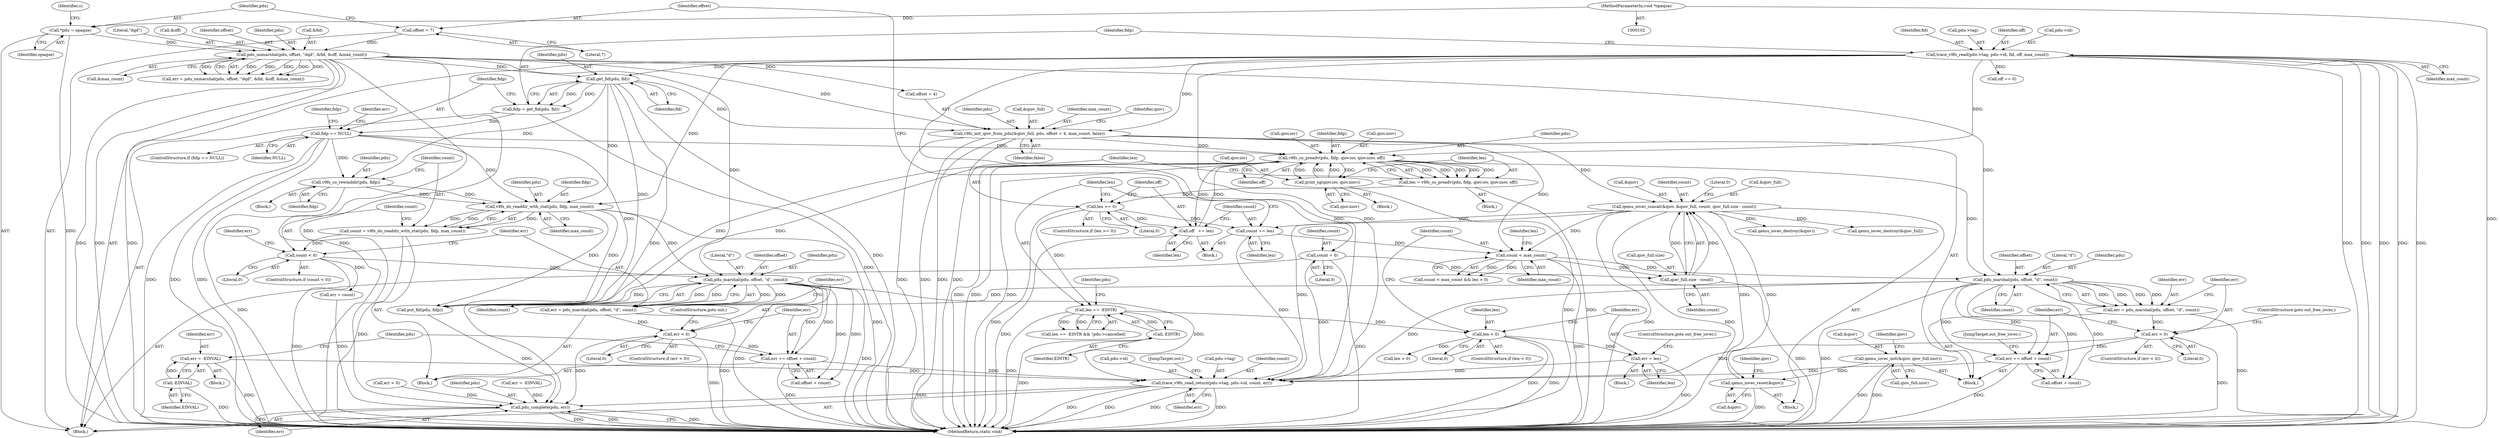 digraph "0_qemu_e95c9a493a5a8d6f969e86c9f19f80ffe6587e19@API" {
"1000363" [label="(Call,trace_v9fs_read_return(pdu->tag, pdu->id, count, err))"];
"1000149" [label="(Call,trace_v9fs_read(pdu->tag, pdu->id, fid, off, max_count))"];
"1000253" [label="(Call,qemu_iovec_concat(&qiov, &qiov_full, count, qiov_full.size - count))"];
"1000250" [label="(Call,qemu_iovec_reset(&qiov))"];
"1000242" [label="(Call,qemu_iovec_init(&qiov, qiov_full.niov))"];
"1000233" [label="(Call,v9fs_init_qiov_from_pdu(&qiov_full, pdu, offset + 4, max_count, false))"];
"1000161" [label="(Call,get_fid(pdu, fid))"];
"1000133" [label="(Call,pdu_unmarshal(pdu, offset, \"dqd\", &fid, &off, &max_count))"];
"1000122" [label="(Call,*pdu = opaque)"];
"1000103" [label="(MethodParameterIn,void *opaque)"];
"1000116" [label="(Call,offset = 7)"];
"1000259" [label="(Call,qiov_full.size - count)"];
"1000318" [label="(Call,count < max_count)"];
"1000296" [label="(Call,count += len)"];
"1000289" [label="(Call,len >= 0)"];
"1000276" [label="(Call,len = v9fs_co_preadv(pdu, fidp, qiov.iov, qiov.niov, off))"];
"1000278" [label="(Call,v9fs_co_preadv(pdu, fidp, qiov.iov, qiov.niov, off))"];
"1000165" [label="(Call,fidp == NULL)"];
"1000159" [label="(Call,fidp = get_fid(pdu, fid))"];
"1000267" [label="(Call,print_sg(qiov.iov, qiov.niov))"];
"1000293" [label="(Call,off   += len)"];
"1000112" [label="(Call,count = 0)"];
"1000326" [label="(Call,pdu_marshal(pdu, offset, \"d\", count))"];
"1000206" [label="(Call,pdu_marshal(pdu, offset, \"d\", count))"];
"1000191" [label="(Call,v9fs_do_readdir_with_stat(pdu, fidp, max_count))"];
"1000186" [label="(Call,v9fs_co_rewinddir(pdu, fidp))"];
"1000196" [label="(Call,count < 0)"];
"1000189" [label="(Call,count = v9fs_do_readdir_with_stat(pdu, fidp, max_count))"];
"1000332" [label="(Call,err < 0)"];
"1000324" [label="(Call,err = pdu_marshal(pdu, offset, \"d\", count))"];
"1000359" [label="(Call,err = -EINVAL)"];
"1000361" [label="(Call,-EINVAL)"];
"1000313" [label="(Call,err = len)"];
"1000309" [label="(Call,len < 0)"];
"1000300" [label="(Call,len == -EINTR)"];
"1000302" [label="(Call,-EINTR)"];
"1000217" [label="(Call,err += offset + count)"];
"1000212" [label="(Call,err < 0)"];
"1000204" [label="(Call,err = pdu_marshal(pdu, offset, \"d\", count))"];
"1000337" [label="(Call,err += offset + count)"];
"1000377" [label="(Call,pdu_complete(pdu, err))"];
"1000258" [label="(Identifier,count)"];
"1000251" [label="(Call,&qiov)"];
"1000170" [label="(Identifier,err)"];
"1000136" [label="(Literal,\"dqd\")"];
"1000364" [label="(Call,pdu->tag)"];
"1000139" [label="(Call,&off)"];
"1000192" [label="(Identifier,pdu)"];
"1000213" [label="(Identifier,err)"];
"1000260" [label="(Call,qiov_full.size)"];
"1000249" [label="(Block,)"];
"1000189" [label="(Call,count = v9fs_do_readdir_with_stat(pdu, fidp, max_count))"];
"1000103" [label="(MethodParameterIn,void *opaque)"];
"1000298" [label="(Identifier,len)"];
"1000378" [label="(Identifier,pdu)"];
"1000290" [label="(Identifier,len)"];
"1000169" [label="(Call,err = -EINVAL)"];
"1000193" [label="(Identifier,fidp)"];
"1000212" [label="(Call,err < 0)"];
"1000296" [label="(Call,count += len)"];
"1000122" [label="(Call,*pdu = opaque)"];
"1000326" [label="(Call,pdu_marshal(pdu, offset, \"d\", count))"];
"1000114" [label="(Literal,0)"];
"1000135" [label="(Identifier,offset)"];
"1000124" [label="(Identifier,opaque)"];
"1000263" [label="(Identifier,count)"];
"1000313" [label="(Call,err = len)"];
"1000201" [label="(Identifier,err)"];
"1000316" [label="(ControlStructure,goto out_free_iovec;)"];
"1000163" [label="(Identifier,fid)"];
"1000164" [label="(ControlStructure,if (fidp == NULL))"];
"1000266" [label="(Block,)"];
"1000250" [label="(Call,qemu_iovec_reset(&qiov))"];
"1000186" [label="(Call,v9fs_co_rewinddir(pdu, fidp))"];
"1000380" [label="(MethodReturn,static void)"];
"1000182" [label="(Call,off == 0)"];
"1000162" [label="(Identifier,pdu)"];
"1000300" [label="(Call,len == -EINTR)"];
"1000209" [label="(Literal,\"d\")"];
"1000229" [label="(Block,)"];
"1000195" [label="(ControlStructure,if (count < 0))"];
"1000206" [label="(Call,pdu_marshal(pdu, offset, \"d\", count))"];
"1000370" [label="(Identifier,count)"];
"1000319" [label="(Identifier,count)"];
"1000208" [label="(Identifier,offset)"];
"1000141" [label="(Call,&max_count)"];
"1000295" [label="(Identifier,len)"];
"1000134" [label="(Identifier,pdu)"];
"1000244" [label="(Identifier,qiov)"];
"1000252" [label="(Identifier,qiov)"];
"1000198" [label="(Literal,0)"];
"1000361" [label="(Call,-EINVAL)"];
"1000363" [label="(Call,trace_v9fs_read_return(pdu->tag, pdu->id, count, err))"];
"1000330" [label="(Identifier,count)"];
"1000291" [label="(Literal,0)"];
"1000116" [label="(Call,offset = 7)"];
"1000276" [label="(Call,len = v9fs_co_preadv(pdu, fidp, qiov.iov, qiov.niov, off))"];
"1000271" [label="(Call,qiov.niov)"];
"1000255" [label="(Identifier,qiov)"];
"1000371" [label="(Identifier,err)"];
"1000211" [label="(ControlStructure,if (err < 0))"];
"1000338" [label="(Identifier,err)"];
"1000325" [label="(Identifier,err)"];
"1000243" [label="(Call,&qiov)"];
"1000322" [label="(Identifier,len)"];
"1000153" [label="(Call,pdu->id)"];
"1000365" [label="(Identifier,pdu)"];
"1000331" [label="(ControlStructure,if (err < 0))"];
"1000149" [label="(Call,trace_v9fs_read(pdu->tag, pdu->id, fid, off, max_count))"];
"1000196" [label="(Call,count < 0)"];
"1000358" [label="(Block,)"];
"1000160" [label="(Identifier,fidp)"];
"1000185" [label="(Block,)"];
"1000245" [label="(Call,qiov_full.niov)"];
"1000280" [label="(Identifier,fidp)"];
"1000158" [label="(Identifier,max_count)"];
"1000293" [label="(Call,off   += len)"];
"1000166" [label="(Identifier,fidp)"];
"1000253" [label="(Call,qemu_iovec_concat(&qiov, &qiov_full, count, qiov_full.size - count))"];
"1000131" [label="(Call,err = pdu_unmarshal(pdu, offset, \"dqd\", &fid, &off, &max_count))"];
"1000191" [label="(Call,v9fs_do_readdir_with_stat(pdu, fidp, max_count))"];
"1000219" [label="(Call,offset + count)"];
"1000379" [label="(Identifier,err)"];
"1000310" [label="(Identifier,len)"];
"1000194" [label="(Identifier,max_count)"];
"1000137" [label="(Call,&fid)"];
"1000161" [label="(Call,get_fid(pdu, fid))"];
"1000333" [label="(Identifier,err)"];
"1000360" [label="(Identifier,err)"];
"1000317" [label="(Call,count < max_count && len > 0)"];
"1000177" [label="(Identifier,fidp)"];
"1000367" [label="(Call,pdu->id)"];
"1000306" [label="(Identifier,pdu)"];
"1000236" [label="(Identifier,pdu)"];
"1000117" [label="(Identifier,offset)"];
"1000159" [label="(Call,fidp = get_fid(pdu, fid))"];
"1000167" [label="(Identifier,NULL)"];
"1000321" [label="(Call,len > 0)"];
"1000190" [label="(Identifier,count)"];
"1000237" [label="(Call,offset + 4)"];
"1000113" [label="(Identifier,count)"];
"1000265" [label="(Literal,0)"];
"1000112" [label="(Call,count = 0)"];
"1000187" [label="(Identifier,pdu)"];
"1000278" [label="(Call,v9fs_co_preadv(pdu, fidp, qiov.iov, qiov.niov, off))"];
"1000127" [label="(Identifier,s)"];
"1000188" [label="(Identifier,fidp)"];
"1000204" [label="(Call,err = pdu_marshal(pdu, offset, \"d\", count))"];
"1000210" [label="(Identifier,count)"];
"1000328" [label="(Identifier,offset)"];
"1000256" [label="(Call,&qiov_full)"];
"1000156" [label="(Identifier,fid)"];
"1000118" [label="(Literal,7)"];
"1000289" [label="(Call,len >= 0)"];
"1000242" [label="(Call,qemu_iovec_init(&qiov, qiov_full.niov))"];
"1000294" [label="(Identifier,off)"];
"1000297" [label="(Identifier,count)"];
"1000359" [label="(Call,err = -EINVAL)"];
"1000234" [label="(Call,&qiov_full)"];
"1000292" [label="(Block,)"];
"1000287" [label="(Identifier,off)"];
"1000207" [label="(Identifier,pdu)"];
"1000150" [label="(Call,pdu->tag)"];
"1000157" [label="(Identifier,off)"];
"1000334" [label="(Literal,0)"];
"1000205" [label="(Identifier,err)"];
"1000343" [label="(Call,qemu_iovec_destroy(&qiov))"];
"1000284" [label="(Call,qiov.niov)"];
"1000324" [label="(Call,err = pdu_marshal(pdu, offset, \"d\", count))"];
"1000104" [label="(Block,)"];
"1000133" [label="(Call,pdu_unmarshal(pdu, offset, \"dqd\", &fid, &off, &max_count))"];
"1000339" [label="(Call,offset + count)"];
"1000218" [label="(Identifier,err)"];
"1000233" [label="(Call,v9fs_init_qiov_from_pdu(&qiov_full, pdu, offset + 4, max_count, false))"];
"1000267" [label="(Call,print_sg(qiov.iov, qiov.niov))"];
"1000216" [label="(ControlStructure,goto out;)"];
"1000342" [label="(JumpTarget,out_free_iovec:)"];
"1000311" [label="(Literal,0)"];
"1000312" [label="(Block,)"];
"1000315" [label="(Identifier,len)"];
"1000320" [label="(Identifier,max_count)"];
"1000279" [label="(Identifier,pdu)"];
"1000240" [label="(Identifier,max_count)"];
"1000302" [label="(Call,-EINTR)"];
"1000288" [label="(ControlStructure,if (len >= 0))"];
"1000318" [label="(Call,count < max_count)"];
"1000217" [label="(Call,err += offset + count)"];
"1000144" [label="(Call,err < 0)"];
"1000268" [label="(Call,qiov.iov)"];
"1000275" [label="(Block,)"];
"1000346" [label="(Call,qemu_iovec_destroy(&qiov_full))"];
"1000303" [label="(Identifier,EINTR)"];
"1000197" [label="(Identifier,count)"];
"1000372" [label="(JumpTarget,out:)"];
"1000299" [label="(Call,len == -EINTR && !pdu->cancelled)"];
"1000259" [label="(Call,qiov_full.size - count)"];
"1000329" [label="(Literal,\"d\")"];
"1000254" [label="(Call,&qiov)"];
"1000165" [label="(Call,fidp == NULL)"];
"1000277" [label="(Identifier,len)"];
"1000336" [label="(ControlStructure,goto out_free_iovec;)"];
"1000241" [label="(Identifier,false)"];
"1000281" [label="(Call,qiov.iov)"];
"1000309" [label="(Call,len < 0)"];
"1000200" [label="(Call,err = count)"];
"1000301" [label="(Identifier,len)"];
"1000214" [label="(Literal,0)"];
"1000377" [label="(Call,pdu_complete(pdu, err))"];
"1000314" [label="(Identifier,err)"];
"1000337" [label="(Call,err += offset + count)"];
"1000123" [label="(Identifier,pdu)"];
"1000180" [label="(Block,)"];
"1000373" [label="(Call,put_fid(pdu, fidp))"];
"1000362" [label="(Identifier,EINVAL)"];
"1000332" [label="(Call,err < 0)"];
"1000308" [label="(ControlStructure,if (len < 0))"];
"1000327" [label="(Identifier,pdu)"];
"1000363" -> "1000104"  [label="AST: "];
"1000363" -> "1000371"  [label="CFG: "];
"1000364" -> "1000363"  [label="AST: "];
"1000367" -> "1000363"  [label="AST: "];
"1000370" -> "1000363"  [label="AST: "];
"1000371" -> "1000363"  [label="AST: "];
"1000372" -> "1000363"  [label="CFG: "];
"1000363" -> "1000380"  [label="DDG: "];
"1000363" -> "1000380"  [label="DDG: "];
"1000363" -> "1000380"  [label="DDG: "];
"1000363" -> "1000380"  [label="DDG: "];
"1000149" -> "1000363"  [label="DDG: "];
"1000149" -> "1000363"  [label="DDG: "];
"1000253" -> "1000363"  [label="DDG: "];
"1000326" -> "1000363"  [label="DDG: "];
"1000296" -> "1000363"  [label="DDG: "];
"1000112" -> "1000363"  [label="DDG: "];
"1000206" -> "1000363"  [label="DDG: "];
"1000332" -> "1000363"  [label="DDG: "];
"1000359" -> "1000363"  [label="DDG: "];
"1000313" -> "1000363"  [label="DDG: "];
"1000217" -> "1000363"  [label="DDG: "];
"1000337" -> "1000363"  [label="DDG: "];
"1000363" -> "1000377"  [label="DDG: "];
"1000149" -> "1000104"  [label="AST: "];
"1000149" -> "1000158"  [label="CFG: "];
"1000150" -> "1000149"  [label="AST: "];
"1000153" -> "1000149"  [label="AST: "];
"1000156" -> "1000149"  [label="AST: "];
"1000157" -> "1000149"  [label="AST: "];
"1000158" -> "1000149"  [label="AST: "];
"1000160" -> "1000149"  [label="CFG: "];
"1000149" -> "1000380"  [label="DDG: "];
"1000149" -> "1000380"  [label="DDG: "];
"1000149" -> "1000380"  [label="DDG: "];
"1000149" -> "1000380"  [label="DDG: "];
"1000149" -> "1000380"  [label="DDG: "];
"1000149" -> "1000161"  [label="DDG: "];
"1000149" -> "1000182"  [label="DDG: "];
"1000149" -> "1000191"  [label="DDG: "];
"1000149" -> "1000233"  [label="DDG: "];
"1000149" -> "1000278"  [label="DDG: "];
"1000253" -> "1000249"  [label="AST: "];
"1000253" -> "1000259"  [label="CFG: "];
"1000254" -> "1000253"  [label="AST: "];
"1000256" -> "1000253"  [label="AST: "];
"1000258" -> "1000253"  [label="AST: "];
"1000259" -> "1000253"  [label="AST: "];
"1000265" -> "1000253"  [label="CFG: "];
"1000253" -> "1000380"  [label="DDG: "];
"1000253" -> "1000380"  [label="DDG: "];
"1000253" -> "1000250"  [label="DDG: "];
"1000250" -> "1000253"  [label="DDG: "];
"1000233" -> "1000253"  [label="DDG: "];
"1000259" -> "1000253"  [label="DDG: "];
"1000259" -> "1000253"  [label="DDG: "];
"1000253" -> "1000296"  [label="DDG: "];
"1000253" -> "1000318"  [label="DDG: "];
"1000253" -> "1000343"  [label="DDG: "];
"1000253" -> "1000346"  [label="DDG: "];
"1000250" -> "1000249"  [label="AST: "];
"1000250" -> "1000251"  [label="CFG: "];
"1000251" -> "1000250"  [label="AST: "];
"1000255" -> "1000250"  [label="CFG: "];
"1000250" -> "1000380"  [label="DDG: "];
"1000242" -> "1000250"  [label="DDG: "];
"1000242" -> "1000229"  [label="AST: "];
"1000242" -> "1000245"  [label="CFG: "];
"1000243" -> "1000242"  [label="AST: "];
"1000245" -> "1000242"  [label="AST: "];
"1000252" -> "1000242"  [label="CFG: "];
"1000242" -> "1000380"  [label="DDG: "];
"1000242" -> "1000380"  [label="DDG: "];
"1000233" -> "1000229"  [label="AST: "];
"1000233" -> "1000241"  [label="CFG: "];
"1000234" -> "1000233"  [label="AST: "];
"1000236" -> "1000233"  [label="AST: "];
"1000237" -> "1000233"  [label="AST: "];
"1000240" -> "1000233"  [label="AST: "];
"1000241" -> "1000233"  [label="AST: "];
"1000244" -> "1000233"  [label="CFG: "];
"1000233" -> "1000380"  [label="DDG: "];
"1000233" -> "1000380"  [label="DDG: "];
"1000233" -> "1000380"  [label="DDG: "];
"1000233" -> "1000380"  [label="DDG: "];
"1000161" -> "1000233"  [label="DDG: "];
"1000133" -> "1000233"  [label="DDG: "];
"1000233" -> "1000278"  [label="DDG: "];
"1000233" -> "1000318"  [label="DDG: "];
"1000161" -> "1000159"  [label="AST: "];
"1000161" -> "1000163"  [label="CFG: "];
"1000162" -> "1000161"  [label="AST: "];
"1000163" -> "1000161"  [label="AST: "];
"1000159" -> "1000161"  [label="CFG: "];
"1000161" -> "1000380"  [label="DDG: "];
"1000161" -> "1000159"  [label="DDG: "];
"1000161" -> "1000159"  [label="DDG: "];
"1000133" -> "1000161"  [label="DDG: "];
"1000161" -> "1000186"  [label="DDG: "];
"1000161" -> "1000191"  [label="DDG: "];
"1000161" -> "1000373"  [label="DDG: "];
"1000161" -> "1000377"  [label="DDG: "];
"1000133" -> "1000131"  [label="AST: "];
"1000133" -> "1000141"  [label="CFG: "];
"1000134" -> "1000133"  [label="AST: "];
"1000135" -> "1000133"  [label="AST: "];
"1000136" -> "1000133"  [label="AST: "];
"1000137" -> "1000133"  [label="AST: "];
"1000139" -> "1000133"  [label="AST: "];
"1000141" -> "1000133"  [label="AST: "];
"1000131" -> "1000133"  [label="CFG: "];
"1000133" -> "1000380"  [label="DDG: "];
"1000133" -> "1000380"  [label="DDG: "];
"1000133" -> "1000380"  [label="DDG: "];
"1000133" -> "1000380"  [label="DDG: "];
"1000133" -> "1000131"  [label="DDG: "];
"1000133" -> "1000131"  [label="DDG: "];
"1000133" -> "1000131"  [label="DDG: "];
"1000133" -> "1000131"  [label="DDG: "];
"1000133" -> "1000131"  [label="DDG: "];
"1000133" -> "1000131"  [label="DDG: "];
"1000122" -> "1000133"  [label="DDG: "];
"1000116" -> "1000133"  [label="DDG: "];
"1000133" -> "1000206"  [label="DDG: "];
"1000133" -> "1000237"  [label="DDG: "];
"1000133" -> "1000326"  [label="DDG: "];
"1000133" -> "1000377"  [label="DDG: "];
"1000122" -> "1000104"  [label="AST: "];
"1000122" -> "1000124"  [label="CFG: "];
"1000123" -> "1000122"  [label="AST: "];
"1000124" -> "1000122"  [label="AST: "];
"1000127" -> "1000122"  [label="CFG: "];
"1000122" -> "1000380"  [label="DDG: "];
"1000103" -> "1000122"  [label="DDG: "];
"1000103" -> "1000102"  [label="AST: "];
"1000103" -> "1000380"  [label="DDG: "];
"1000116" -> "1000104"  [label="AST: "];
"1000116" -> "1000118"  [label="CFG: "];
"1000117" -> "1000116"  [label="AST: "];
"1000118" -> "1000116"  [label="AST: "];
"1000123" -> "1000116"  [label="CFG: "];
"1000259" -> "1000263"  [label="CFG: "];
"1000260" -> "1000259"  [label="AST: "];
"1000263" -> "1000259"  [label="AST: "];
"1000259" -> "1000380"  [label="DDG: "];
"1000318" -> "1000259"  [label="DDG: "];
"1000112" -> "1000259"  [label="DDG: "];
"1000318" -> "1000317"  [label="AST: "];
"1000318" -> "1000320"  [label="CFG: "];
"1000319" -> "1000318"  [label="AST: "];
"1000320" -> "1000318"  [label="AST: "];
"1000322" -> "1000318"  [label="CFG: "];
"1000317" -> "1000318"  [label="CFG: "];
"1000318" -> "1000380"  [label="DDG: "];
"1000318" -> "1000317"  [label="DDG: "];
"1000318" -> "1000317"  [label="DDG: "];
"1000296" -> "1000318"  [label="DDG: "];
"1000318" -> "1000326"  [label="DDG: "];
"1000296" -> "1000292"  [label="AST: "];
"1000296" -> "1000298"  [label="CFG: "];
"1000297" -> "1000296"  [label="AST: "];
"1000298" -> "1000296"  [label="AST: "];
"1000301" -> "1000296"  [label="CFG: "];
"1000289" -> "1000296"  [label="DDG: "];
"1000289" -> "1000288"  [label="AST: "];
"1000289" -> "1000291"  [label="CFG: "];
"1000290" -> "1000289"  [label="AST: "];
"1000291" -> "1000289"  [label="AST: "];
"1000301" -> "1000289"  [label="CFG: "];
"1000294" -> "1000289"  [label="CFG: "];
"1000289" -> "1000380"  [label="DDG: "];
"1000276" -> "1000289"  [label="DDG: "];
"1000289" -> "1000293"  [label="DDG: "];
"1000289" -> "1000300"  [label="DDG: "];
"1000276" -> "1000275"  [label="AST: "];
"1000276" -> "1000278"  [label="CFG: "];
"1000277" -> "1000276"  [label="AST: "];
"1000278" -> "1000276"  [label="AST: "];
"1000290" -> "1000276"  [label="CFG: "];
"1000276" -> "1000380"  [label="DDG: "];
"1000278" -> "1000276"  [label="DDG: "];
"1000278" -> "1000276"  [label="DDG: "];
"1000278" -> "1000276"  [label="DDG: "];
"1000278" -> "1000276"  [label="DDG: "];
"1000278" -> "1000276"  [label="DDG: "];
"1000278" -> "1000287"  [label="CFG: "];
"1000279" -> "1000278"  [label="AST: "];
"1000280" -> "1000278"  [label="AST: "];
"1000281" -> "1000278"  [label="AST: "];
"1000284" -> "1000278"  [label="AST: "];
"1000287" -> "1000278"  [label="AST: "];
"1000278" -> "1000380"  [label="DDG: "];
"1000278" -> "1000380"  [label="DDG: "];
"1000278" -> "1000380"  [label="DDG: "];
"1000278" -> "1000267"  [label="DDG: "];
"1000278" -> "1000267"  [label="DDG: "];
"1000165" -> "1000278"  [label="DDG: "];
"1000267" -> "1000278"  [label="DDG: "];
"1000267" -> "1000278"  [label="DDG: "];
"1000293" -> "1000278"  [label="DDG: "];
"1000278" -> "1000293"  [label="DDG: "];
"1000278" -> "1000326"  [label="DDG: "];
"1000278" -> "1000373"  [label="DDG: "];
"1000278" -> "1000373"  [label="DDG: "];
"1000165" -> "1000164"  [label="AST: "];
"1000165" -> "1000167"  [label="CFG: "];
"1000166" -> "1000165"  [label="AST: "];
"1000167" -> "1000165"  [label="AST: "];
"1000170" -> "1000165"  [label="CFG: "];
"1000177" -> "1000165"  [label="CFG: "];
"1000165" -> "1000380"  [label="DDG: "];
"1000165" -> "1000380"  [label="DDG: "];
"1000165" -> "1000380"  [label="DDG: "];
"1000159" -> "1000165"  [label="DDG: "];
"1000165" -> "1000186"  [label="DDG: "];
"1000165" -> "1000191"  [label="DDG: "];
"1000165" -> "1000373"  [label="DDG: "];
"1000159" -> "1000104"  [label="AST: "];
"1000160" -> "1000159"  [label="AST: "];
"1000166" -> "1000159"  [label="CFG: "];
"1000159" -> "1000380"  [label="DDG: "];
"1000267" -> "1000266"  [label="AST: "];
"1000267" -> "1000271"  [label="CFG: "];
"1000268" -> "1000267"  [label="AST: "];
"1000271" -> "1000267"  [label="AST: "];
"1000277" -> "1000267"  [label="CFG: "];
"1000267" -> "1000380"  [label="DDG: "];
"1000293" -> "1000292"  [label="AST: "];
"1000293" -> "1000295"  [label="CFG: "];
"1000294" -> "1000293"  [label="AST: "];
"1000295" -> "1000293"  [label="AST: "];
"1000297" -> "1000293"  [label="CFG: "];
"1000293" -> "1000380"  [label="DDG: "];
"1000112" -> "1000104"  [label="AST: "];
"1000112" -> "1000114"  [label="CFG: "];
"1000113" -> "1000112"  [label="AST: "];
"1000114" -> "1000112"  [label="AST: "];
"1000117" -> "1000112"  [label="CFG: "];
"1000112" -> "1000380"  [label="DDG: "];
"1000326" -> "1000324"  [label="AST: "];
"1000326" -> "1000330"  [label="CFG: "];
"1000327" -> "1000326"  [label="AST: "];
"1000328" -> "1000326"  [label="AST: "];
"1000329" -> "1000326"  [label="AST: "];
"1000330" -> "1000326"  [label="AST: "];
"1000324" -> "1000326"  [label="CFG: "];
"1000326" -> "1000380"  [label="DDG: "];
"1000326" -> "1000324"  [label="DDG: "];
"1000326" -> "1000324"  [label="DDG: "];
"1000326" -> "1000324"  [label="DDG: "];
"1000326" -> "1000324"  [label="DDG: "];
"1000326" -> "1000337"  [label="DDG: "];
"1000326" -> "1000337"  [label="DDG: "];
"1000326" -> "1000339"  [label="DDG: "];
"1000326" -> "1000339"  [label="DDG: "];
"1000326" -> "1000373"  [label="DDG: "];
"1000206" -> "1000204"  [label="AST: "];
"1000206" -> "1000210"  [label="CFG: "];
"1000207" -> "1000206"  [label="AST: "];
"1000208" -> "1000206"  [label="AST: "];
"1000209" -> "1000206"  [label="AST: "];
"1000210" -> "1000206"  [label="AST: "];
"1000204" -> "1000206"  [label="CFG: "];
"1000206" -> "1000380"  [label="DDG: "];
"1000206" -> "1000380"  [label="DDG: "];
"1000206" -> "1000204"  [label="DDG: "];
"1000206" -> "1000204"  [label="DDG: "];
"1000206" -> "1000204"  [label="DDG: "];
"1000206" -> "1000204"  [label="DDG: "];
"1000191" -> "1000206"  [label="DDG: "];
"1000196" -> "1000206"  [label="DDG: "];
"1000206" -> "1000217"  [label="DDG: "];
"1000206" -> "1000217"  [label="DDG: "];
"1000206" -> "1000219"  [label="DDG: "];
"1000206" -> "1000219"  [label="DDG: "];
"1000206" -> "1000373"  [label="DDG: "];
"1000191" -> "1000189"  [label="AST: "];
"1000191" -> "1000194"  [label="CFG: "];
"1000192" -> "1000191"  [label="AST: "];
"1000193" -> "1000191"  [label="AST: "];
"1000194" -> "1000191"  [label="AST: "];
"1000189" -> "1000191"  [label="CFG: "];
"1000191" -> "1000380"  [label="DDG: "];
"1000191" -> "1000189"  [label="DDG: "];
"1000191" -> "1000189"  [label="DDG: "];
"1000191" -> "1000189"  [label="DDG: "];
"1000186" -> "1000191"  [label="DDG: "];
"1000186" -> "1000191"  [label="DDG: "];
"1000191" -> "1000373"  [label="DDG: "];
"1000191" -> "1000373"  [label="DDG: "];
"1000186" -> "1000185"  [label="AST: "];
"1000186" -> "1000188"  [label="CFG: "];
"1000187" -> "1000186"  [label="AST: "];
"1000188" -> "1000186"  [label="AST: "];
"1000190" -> "1000186"  [label="CFG: "];
"1000186" -> "1000380"  [label="DDG: "];
"1000196" -> "1000195"  [label="AST: "];
"1000196" -> "1000198"  [label="CFG: "];
"1000197" -> "1000196"  [label="AST: "];
"1000198" -> "1000196"  [label="AST: "];
"1000201" -> "1000196"  [label="CFG: "];
"1000205" -> "1000196"  [label="CFG: "];
"1000196" -> "1000380"  [label="DDG: "];
"1000189" -> "1000196"  [label="DDG: "];
"1000196" -> "1000200"  [label="DDG: "];
"1000189" -> "1000180"  [label="AST: "];
"1000190" -> "1000189"  [label="AST: "];
"1000197" -> "1000189"  [label="CFG: "];
"1000189" -> "1000380"  [label="DDG: "];
"1000332" -> "1000331"  [label="AST: "];
"1000332" -> "1000334"  [label="CFG: "];
"1000333" -> "1000332"  [label="AST: "];
"1000334" -> "1000332"  [label="AST: "];
"1000336" -> "1000332"  [label="CFG: "];
"1000338" -> "1000332"  [label="CFG: "];
"1000332" -> "1000380"  [label="DDG: "];
"1000324" -> "1000332"  [label="DDG: "];
"1000332" -> "1000337"  [label="DDG: "];
"1000324" -> "1000229"  [label="AST: "];
"1000325" -> "1000324"  [label="AST: "];
"1000333" -> "1000324"  [label="CFG: "];
"1000324" -> "1000380"  [label="DDG: "];
"1000359" -> "1000358"  [label="AST: "];
"1000359" -> "1000361"  [label="CFG: "];
"1000360" -> "1000359"  [label="AST: "];
"1000361" -> "1000359"  [label="AST: "];
"1000365" -> "1000359"  [label="CFG: "];
"1000359" -> "1000380"  [label="DDG: "];
"1000361" -> "1000359"  [label="DDG: "];
"1000361" -> "1000362"  [label="CFG: "];
"1000362" -> "1000361"  [label="AST: "];
"1000361" -> "1000380"  [label="DDG: "];
"1000313" -> "1000312"  [label="AST: "];
"1000313" -> "1000315"  [label="CFG: "];
"1000314" -> "1000313"  [label="AST: "];
"1000315" -> "1000313"  [label="AST: "];
"1000316" -> "1000313"  [label="CFG: "];
"1000313" -> "1000380"  [label="DDG: "];
"1000309" -> "1000313"  [label="DDG: "];
"1000309" -> "1000308"  [label="AST: "];
"1000309" -> "1000311"  [label="CFG: "];
"1000310" -> "1000309"  [label="AST: "];
"1000311" -> "1000309"  [label="AST: "];
"1000319" -> "1000309"  [label="CFG: "];
"1000314" -> "1000309"  [label="CFG: "];
"1000309" -> "1000380"  [label="DDG: "];
"1000309" -> "1000380"  [label="DDG: "];
"1000300" -> "1000309"  [label="DDG: "];
"1000309" -> "1000321"  [label="DDG: "];
"1000300" -> "1000299"  [label="AST: "];
"1000300" -> "1000302"  [label="CFG: "];
"1000301" -> "1000300"  [label="AST: "];
"1000302" -> "1000300"  [label="AST: "];
"1000306" -> "1000300"  [label="CFG: "];
"1000299" -> "1000300"  [label="CFG: "];
"1000300" -> "1000380"  [label="DDG: "];
"1000300" -> "1000299"  [label="DDG: "];
"1000300" -> "1000299"  [label="DDG: "];
"1000302" -> "1000300"  [label="DDG: "];
"1000302" -> "1000303"  [label="CFG: "];
"1000303" -> "1000302"  [label="AST: "];
"1000302" -> "1000380"  [label="DDG: "];
"1000217" -> "1000180"  [label="AST: "];
"1000217" -> "1000219"  [label="CFG: "];
"1000218" -> "1000217"  [label="AST: "];
"1000219" -> "1000217"  [label="AST: "];
"1000365" -> "1000217"  [label="CFG: "];
"1000217" -> "1000380"  [label="DDG: "];
"1000212" -> "1000217"  [label="DDG: "];
"1000212" -> "1000211"  [label="AST: "];
"1000212" -> "1000214"  [label="CFG: "];
"1000213" -> "1000212"  [label="AST: "];
"1000214" -> "1000212"  [label="AST: "];
"1000216" -> "1000212"  [label="CFG: "];
"1000218" -> "1000212"  [label="CFG: "];
"1000212" -> "1000380"  [label="DDG: "];
"1000204" -> "1000212"  [label="DDG: "];
"1000212" -> "1000377"  [label="DDG: "];
"1000204" -> "1000180"  [label="AST: "];
"1000205" -> "1000204"  [label="AST: "];
"1000213" -> "1000204"  [label="CFG: "];
"1000204" -> "1000380"  [label="DDG: "];
"1000337" -> "1000229"  [label="AST: "];
"1000337" -> "1000339"  [label="CFG: "];
"1000338" -> "1000337"  [label="AST: "];
"1000339" -> "1000337"  [label="AST: "];
"1000342" -> "1000337"  [label="CFG: "];
"1000337" -> "1000380"  [label="DDG: "];
"1000377" -> "1000104"  [label="AST: "];
"1000377" -> "1000379"  [label="CFG: "];
"1000378" -> "1000377"  [label="AST: "];
"1000379" -> "1000377"  [label="AST: "];
"1000380" -> "1000377"  [label="CFG: "];
"1000377" -> "1000380"  [label="DDG: "];
"1000377" -> "1000380"  [label="DDG: "];
"1000377" -> "1000380"  [label="DDG: "];
"1000373" -> "1000377"  [label="DDG: "];
"1000200" -> "1000377"  [label="DDG: "];
"1000144" -> "1000377"  [label="DDG: "];
"1000169" -> "1000377"  [label="DDG: "];
}
